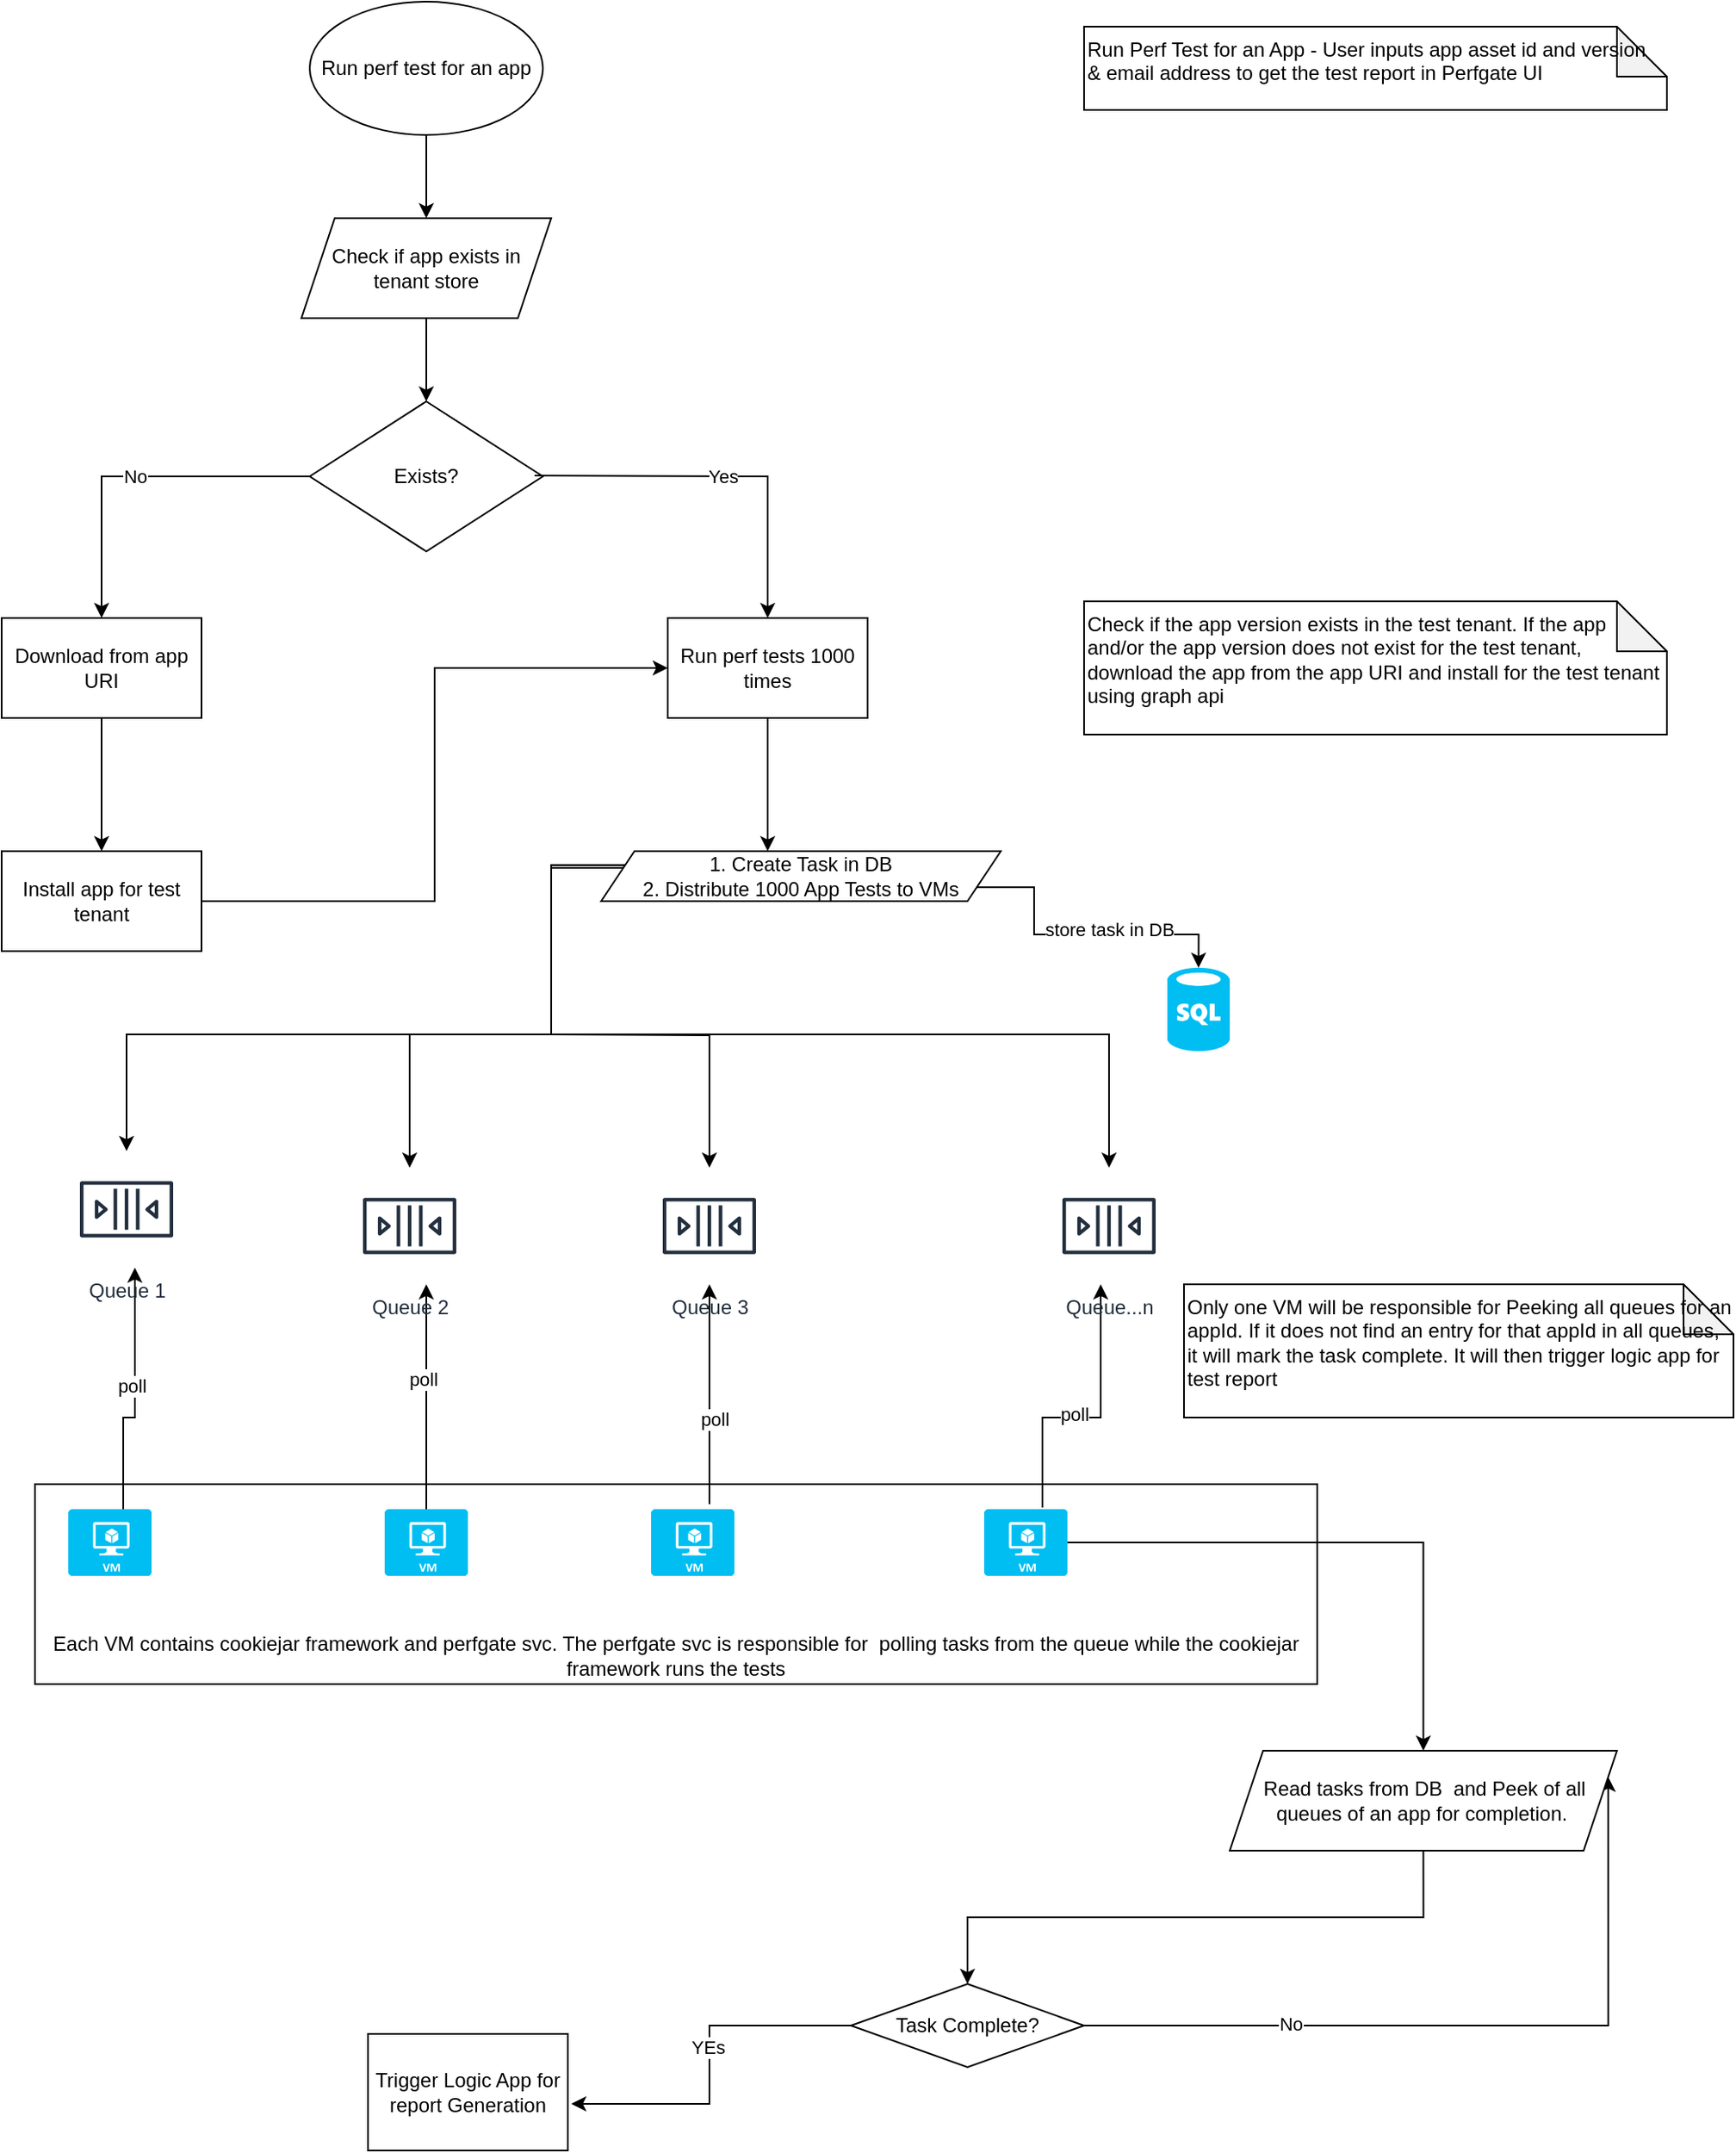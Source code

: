 <mxfile version="16.5.4" type="github">
  <diagram id="0N5EAT0uYaVRdyBHmvxT" name="Page-1">
    <mxGraphModel dx="2062" dy="786" grid="1" gridSize="10" guides="1" tooltips="1" connect="1" arrows="1" fold="1" page="1" pageScale="1" pageWidth="1100" pageHeight="1700" background="none" math="0" shadow="0">
      <root>
        <mxCell id="0" />
        <mxCell id="1" parent="0" />
        <mxCell id="eZgN1Aya_gJIHeBSr3sO-71" value="Each VM contains cookiejar framework and perfgate svc. The perfgate svc is responsible for&amp;nbsp; polling tasks from the queue while the cookiejar framework runs the tests" style="rounded=0;whiteSpace=wrap;html=1;verticalAlign=bottom;" vertex="1" parent="1">
          <mxGeometry x="70" y="910" width="770" height="120" as="geometry" />
        </mxCell>
        <mxCell id="eZgN1Aya_gJIHeBSr3sO-17" value="" style="edgeStyle=orthogonalEdgeStyle;rounded=0;orthogonalLoop=1;jettySize=auto;html=1;" edge="1" parent="1" source="eZgN1Aya_gJIHeBSr3sO-3" target="eZgN1Aya_gJIHeBSr3sO-4">
          <mxGeometry relative="1" as="geometry" />
        </mxCell>
        <mxCell id="eZgN1Aya_gJIHeBSr3sO-3" value="Run perf test for an app" style="ellipse;whiteSpace=wrap;html=1;" vertex="1" parent="1">
          <mxGeometry x="235" y="20" width="140" height="80" as="geometry" />
        </mxCell>
        <mxCell id="eZgN1Aya_gJIHeBSr3sO-18" value="" style="edgeStyle=orthogonalEdgeStyle;rounded=0;orthogonalLoop=1;jettySize=auto;html=1;" edge="1" parent="1" source="eZgN1Aya_gJIHeBSr3sO-4" target="eZgN1Aya_gJIHeBSr3sO-5">
          <mxGeometry relative="1" as="geometry" />
        </mxCell>
        <mxCell id="eZgN1Aya_gJIHeBSr3sO-4" value="Check if app exists in tenant store" style="shape=parallelogram;perimeter=parallelogramPerimeter;whiteSpace=wrap;html=1;fixedSize=1;" vertex="1" parent="1">
          <mxGeometry x="230" y="150" width="150" height="60" as="geometry" />
        </mxCell>
        <mxCell id="eZgN1Aya_gJIHeBSr3sO-5" value="Exists?" style="rhombus;whiteSpace=wrap;html=1;" vertex="1" parent="1">
          <mxGeometry x="235" y="260" width="140" height="90" as="geometry" />
        </mxCell>
        <mxCell id="eZgN1Aya_gJIHeBSr3sO-8" value="" style="endArrow=classic;html=1;rounded=0;exitX=0;exitY=0.5;exitDx=0;exitDy=0;" edge="1" parent="1" source="eZgN1Aya_gJIHeBSr3sO-5">
          <mxGeometry relative="1" as="geometry">
            <mxPoint x="260" y="310" as="sourcePoint" />
            <mxPoint x="110" y="390" as="targetPoint" />
            <Array as="points">
              <mxPoint x="110" y="305" />
            </Array>
          </mxGeometry>
        </mxCell>
        <mxCell id="eZgN1Aya_gJIHeBSr3sO-9" value="No" style="edgeLabel;resizable=0;html=1;align=center;verticalAlign=middle;" connectable="0" vertex="1" parent="eZgN1Aya_gJIHeBSr3sO-8">
          <mxGeometry relative="1" as="geometry" />
        </mxCell>
        <mxCell id="eZgN1Aya_gJIHeBSr3sO-16" value="" style="edgeStyle=orthogonalEdgeStyle;rounded=0;orthogonalLoop=1;jettySize=auto;html=1;" edge="1" parent="1" source="eZgN1Aya_gJIHeBSr3sO-10" target="eZgN1Aya_gJIHeBSr3sO-15">
          <mxGeometry relative="1" as="geometry" />
        </mxCell>
        <mxCell id="eZgN1Aya_gJIHeBSr3sO-10" value="Download from app URI" style="rounded=0;whiteSpace=wrap;html=1;" vertex="1" parent="1">
          <mxGeometry x="50" y="390" width="120" height="60" as="geometry" />
        </mxCell>
        <mxCell id="eZgN1Aya_gJIHeBSr3sO-11" value="" style="endArrow=classic;html=1;rounded=0;entryX=0.5;entryY=0;entryDx=0;entryDy=0;" edge="1" parent="1" target="eZgN1Aya_gJIHeBSr3sO-13">
          <mxGeometry relative="1" as="geometry">
            <mxPoint x="370" y="304.5" as="sourcePoint" />
            <mxPoint x="500" y="390" as="targetPoint" />
            <Array as="points">
              <mxPoint x="510" y="305" />
            </Array>
          </mxGeometry>
        </mxCell>
        <mxCell id="eZgN1Aya_gJIHeBSr3sO-12" value="Yes" style="edgeLabel;resizable=0;html=1;align=center;verticalAlign=middle;" connectable="0" vertex="1" parent="eZgN1Aya_gJIHeBSr3sO-11">
          <mxGeometry relative="1" as="geometry" />
        </mxCell>
        <mxCell id="eZgN1Aya_gJIHeBSr3sO-60" value="" style="edgeStyle=orthogonalEdgeStyle;rounded=0;orthogonalLoop=1;jettySize=auto;html=1;" edge="1" parent="1" source="eZgN1Aya_gJIHeBSr3sO-13" target="eZgN1Aya_gJIHeBSr3sO-44">
          <mxGeometry relative="1" as="geometry">
            <Array as="points">
              <mxPoint x="510" y="530" />
              <mxPoint x="510" y="530" />
            </Array>
          </mxGeometry>
        </mxCell>
        <mxCell id="eZgN1Aya_gJIHeBSr3sO-13" value="Run perf tests 1000 times" style="rounded=0;whiteSpace=wrap;html=1;" vertex="1" parent="1">
          <mxGeometry x="450" y="390" width="120" height="60" as="geometry" />
        </mxCell>
        <mxCell id="eZgN1Aya_gJIHeBSr3sO-31" style="edgeStyle=orthogonalEdgeStyle;rounded=0;orthogonalLoop=1;jettySize=auto;html=1;entryX=0;entryY=0.5;entryDx=0;entryDy=0;" edge="1" parent="1" source="eZgN1Aya_gJIHeBSr3sO-15" target="eZgN1Aya_gJIHeBSr3sO-13">
          <mxGeometry relative="1" as="geometry">
            <mxPoint x="390" y="420" as="targetPoint" />
          </mxGeometry>
        </mxCell>
        <mxCell id="eZgN1Aya_gJIHeBSr3sO-15" value="Install app for test tenant" style="rounded=0;whiteSpace=wrap;html=1;" vertex="1" parent="1">
          <mxGeometry x="50" y="530" width="120" height="60" as="geometry" />
        </mxCell>
        <mxCell id="eZgN1Aya_gJIHeBSr3sO-27" value="Run Perf Test for an App - User inputs app asset id and version&amp;nbsp; &amp;amp; email address to get the test report in Perfgate UI" style="shape=note;whiteSpace=wrap;html=1;backgroundOutline=1;darkOpacity=0.05;align=left;verticalAlign=top;" vertex="1" parent="1">
          <mxGeometry x="700" y="35" width="350" height="50" as="geometry" />
        </mxCell>
        <mxCell id="eZgN1Aya_gJIHeBSr3sO-30" value="Check if the app version exists in the test tenant. If the app and/or the app version does not exist for the test tenant, download the app from the app URI and install for the test tenant using graph api&amp;nbsp;&lt;br&gt;" style="shape=note;whiteSpace=wrap;html=1;backgroundOutline=1;darkOpacity=0.05;align=left;verticalAlign=top;" vertex="1" parent="1">
          <mxGeometry x="700" y="380" width="350" height="80" as="geometry" />
        </mxCell>
        <mxCell id="eZgN1Aya_gJIHeBSr3sO-79" style="edgeStyle=orthogonalEdgeStyle;rounded=0;orthogonalLoop=1;jettySize=auto;html=1;exitX=0;exitY=0.25;exitDx=0;exitDy=0;" edge="1" parent="1" source="eZgN1Aya_gJIHeBSr3sO-44" target="eZgN1Aya_gJIHeBSr3sO-99">
          <mxGeometry relative="1" as="geometry">
            <mxPoint x="505" y="670" as="targetPoint" />
            <mxPoint x="505" y="570" as="sourcePoint" />
            <Array as="points">
              <mxPoint x="380" y="538" />
              <mxPoint x="380" y="640" />
              <mxPoint x="125" y="640" />
            </Array>
          </mxGeometry>
        </mxCell>
        <mxCell id="eZgN1Aya_gJIHeBSr3sO-85" style="edgeStyle=orthogonalEdgeStyle;rounded=0;orthogonalLoop=1;jettySize=auto;html=1;entryX=0.5;entryY=0;entryDx=0;entryDy=0;entryPerimeter=0;exitX=1;exitY=0.75;exitDx=0;exitDy=0;" edge="1" parent="1" source="eZgN1Aya_gJIHeBSr3sO-44" target="eZgN1Aya_gJIHeBSr3sO-84">
          <mxGeometry relative="1" as="geometry">
            <Array as="points">
              <mxPoint x="670" y="552" />
              <mxPoint x="670" y="580" />
            </Array>
          </mxGeometry>
        </mxCell>
        <mxCell id="eZgN1Aya_gJIHeBSr3sO-86" value="store task in DB&lt;br&gt;" style="edgeLabel;html=1;align=center;verticalAlign=middle;resizable=0;points=[];" vertex="1" connectable="0" parent="eZgN1Aya_gJIHeBSr3sO-85">
          <mxGeometry x="0.192" y="3" relative="1" as="geometry">
            <mxPoint as="offset" />
          </mxGeometry>
        </mxCell>
        <mxCell id="eZgN1Aya_gJIHeBSr3sO-108" style="edgeStyle=orthogonalEdgeStyle;rounded=0;orthogonalLoop=1;jettySize=auto;html=1;" edge="1" parent="1" target="eZgN1Aya_gJIHeBSr3sO-102">
          <mxGeometry relative="1" as="geometry">
            <mxPoint x="380" y="640" as="sourcePoint" />
          </mxGeometry>
        </mxCell>
        <mxCell id="eZgN1Aya_gJIHeBSr3sO-109" style="edgeStyle=orthogonalEdgeStyle;rounded=0;orthogonalLoop=1;jettySize=auto;html=1;exitX=0;exitY=0.25;exitDx=0;exitDy=0;" edge="1" parent="1" source="eZgN1Aya_gJIHeBSr3sO-44" target="eZgN1Aya_gJIHeBSr3sO-103">
          <mxGeometry relative="1" as="geometry">
            <Array as="points">
              <mxPoint x="380" y="538" />
              <mxPoint x="380" y="640" />
              <mxPoint x="295" y="640" />
            </Array>
          </mxGeometry>
        </mxCell>
        <mxCell id="eZgN1Aya_gJIHeBSr3sO-110" style="edgeStyle=orthogonalEdgeStyle;rounded=0;orthogonalLoop=1;jettySize=auto;html=1;" edge="1" parent="1" source="eZgN1Aya_gJIHeBSr3sO-44" target="eZgN1Aya_gJIHeBSr3sO-101">
          <mxGeometry relative="1" as="geometry">
            <Array as="points">
              <mxPoint x="380" y="540" />
              <mxPoint x="380" y="640" />
              <mxPoint x="715" y="640" />
            </Array>
          </mxGeometry>
        </mxCell>
        <mxCell id="eZgN1Aya_gJIHeBSr3sO-44" value="1. Create Task in DB&lt;br&gt;2. Distribute 1000 App Tests to VMs" style="shape=parallelogram;perimeter=parallelogramPerimeter;whiteSpace=wrap;html=1;fixedSize=1;" vertex="1" parent="1">
          <mxGeometry x="410" y="530" width="240" height="30" as="geometry" />
        </mxCell>
        <mxCell id="eZgN1Aya_gJIHeBSr3sO-77" style="edgeStyle=orthogonalEdgeStyle;rounded=0;orthogonalLoop=1;jettySize=auto;html=1;exitX=0.7;exitY=-0.025;exitDx=0;exitDy=0;exitPerimeter=0;" edge="1" parent="1" source="eZgN1Aya_gJIHeBSr3sO-93" target="eZgN1Aya_gJIHeBSr3sO-101">
          <mxGeometry relative="1" as="geometry">
            <mxPoint x="530" y="780" as="targetPoint" />
            <mxPoint x="785" y="1000" as="sourcePoint" />
            <Array as="points">
              <mxPoint x="675" y="870" />
              <mxPoint x="710" y="870" />
            </Array>
          </mxGeometry>
        </mxCell>
        <mxCell id="eZgN1Aya_gJIHeBSr3sO-81" value="poll" style="edgeLabel;html=1;align=center;verticalAlign=middle;resizable=0;points=[];" vertex="1" connectable="0" parent="eZgN1Aya_gJIHeBSr3sO-77">
          <mxGeometry x="-0.14" y="2" relative="1" as="geometry">
            <mxPoint as="offset" />
          </mxGeometry>
        </mxCell>
        <mxCell id="eZgN1Aya_gJIHeBSr3sO-75" style="edgeStyle=orthogonalEdgeStyle;rounded=0;orthogonalLoop=1;jettySize=auto;html=1;exitX=0.7;exitY=-0.075;exitDx=0;exitDy=0;exitPerimeter=0;" edge="1" parent="1" source="eZgN1Aya_gJIHeBSr3sO-94" target="eZgN1Aya_gJIHeBSr3sO-102">
          <mxGeometry relative="1" as="geometry">
            <mxPoint x="510" y="780" as="targetPoint" />
            <mxPoint x="450" y="880" as="sourcePoint" />
            <Array as="points" />
          </mxGeometry>
        </mxCell>
        <mxCell id="eZgN1Aya_gJIHeBSr3sO-80" value="poll" style="edgeLabel;html=1;align=center;verticalAlign=middle;resizable=0;points=[];" vertex="1" connectable="0" parent="eZgN1Aya_gJIHeBSr3sO-75">
          <mxGeometry x="-0.219" y="-3" relative="1" as="geometry">
            <mxPoint as="offset" />
          </mxGeometry>
        </mxCell>
        <mxCell id="eZgN1Aya_gJIHeBSr3sO-62" style="edgeStyle=orthogonalEdgeStyle;rounded=0;orthogonalLoop=1;jettySize=auto;html=1;exitX=0.46;exitY=0.175;exitDx=0;exitDy=0;exitPerimeter=0;" edge="1" parent="1" source="eZgN1Aya_gJIHeBSr3sO-92" target="eZgN1Aya_gJIHeBSr3sO-99">
          <mxGeometry relative="1" as="geometry">
            <mxPoint x="125" y="1000" as="sourcePoint" />
            <mxPoint x="470" y="780" as="targetPoint" />
            <Array as="points">
              <mxPoint x="123" y="932" />
              <mxPoint x="123" y="870" />
              <mxPoint x="130" y="870" />
            </Array>
          </mxGeometry>
        </mxCell>
        <mxCell id="eZgN1Aya_gJIHeBSr3sO-72" value="poll" style="edgeLabel;html=1;align=center;verticalAlign=middle;resizable=0;points=[];" vertex="1" connectable="0" parent="eZgN1Aya_gJIHeBSr3sO-62">
          <mxGeometry x="0.163" y="2" relative="1" as="geometry">
            <mxPoint as="offset" />
          </mxGeometry>
        </mxCell>
        <mxCell id="eZgN1Aya_gJIHeBSr3sO-73" style="edgeStyle=orthogonalEdgeStyle;rounded=0;orthogonalLoop=1;jettySize=auto;html=1;exitX=0.5;exitY=0;exitDx=0;exitDy=0;exitPerimeter=0;" edge="1" parent="1" source="eZgN1Aya_gJIHeBSr3sO-95" target="eZgN1Aya_gJIHeBSr3sO-103">
          <mxGeometry relative="1" as="geometry">
            <mxPoint x="310" y="1000" as="sourcePoint" />
            <mxPoint x="490" y="780" as="targetPoint" />
            <Array as="points">
              <mxPoint x="305" y="840" />
              <mxPoint x="305" y="840" />
            </Array>
          </mxGeometry>
        </mxCell>
        <mxCell id="eZgN1Aya_gJIHeBSr3sO-74" value="poll" style="edgeLabel;html=1;align=center;verticalAlign=middle;resizable=0;points=[];" vertex="1" connectable="0" parent="eZgN1Aya_gJIHeBSr3sO-73">
          <mxGeometry x="0.163" y="2" relative="1" as="geometry">
            <mxPoint as="offset" />
          </mxGeometry>
        </mxCell>
        <mxCell id="eZgN1Aya_gJIHeBSr3sO-84" value="" style="verticalLabelPosition=bottom;html=1;verticalAlign=top;align=center;strokeColor=none;fillColor=#00BEF2;shape=mxgraph.azure.sql_database;" vertex="1" parent="1">
          <mxGeometry x="750" y="600" width="37.5" height="50" as="geometry" />
        </mxCell>
        <mxCell id="eZgN1Aya_gJIHeBSr3sO-90" value="Only one VM will be responsible for Peeking all queues for an appId. If it does not find an entry for that appId in all queues, it will mark the task complete. It will then trigger logic app for test report" style="shape=note;whiteSpace=wrap;html=1;backgroundOutline=1;darkOpacity=0.05;align=left;labelPosition=center;verticalLabelPosition=middle;verticalAlign=top;" vertex="1" parent="1">
          <mxGeometry x="760" y="790" width="330" height="80" as="geometry" />
        </mxCell>
        <mxCell id="eZgN1Aya_gJIHeBSr3sO-92" value="" style="verticalLabelPosition=bottom;html=1;verticalAlign=top;align=center;strokeColor=none;fillColor=#00BEF2;shape=mxgraph.azure.virtual_machine;" vertex="1" parent="1">
          <mxGeometry x="90" y="925" width="50" height="40" as="geometry" />
        </mxCell>
        <mxCell id="eZgN1Aya_gJIHeBSr3sO-125" style="edgeStyle=orthogonalEdgeStyle;rounded=0;orthogonalLoop=1;jettySize=auto;html=1;" edge="1" parent="1" source="eZgN1Aya_gJIHeBSr3sO-93" target="eZgN1Aya_gJIHeBSr3sO-123">
          <mxGeometry relative="1" as="geometry" />
        </mxCell>
        <mxCell id="eZgN1Aya_gJIHeBSr3sO-93" value="" style="verticalLabelPosition=bottom;html=1;verticalAlign=top;align=center;strokeColor=none;fillColor=#00BEF2;shape=mxgraph.azure.virtual_machine;" vertex="1" parent="1">
          <mxGeometry x="640" y="925" width="50" height="40" as="geometry" />
        </mxCell>
        <mxCell id="eZgN1Aya_gJIHeBSr3sO-94" value="" style="verticalLabelPosition=bottom;html=1;verticalAlign=top;align=center;strokeColor=none;fillColor=#00BEF2;shape=mxgraph.azure.virtual_machine;" vertex="1" parent="1">
          <mxGeometry x="440" y="925" width="50" height="40" as="geometry" />
        </mxCell>
        <mxCell id="eZgN1Aya_gJIHeBSr3sO-95" value="" style="verticalLabelPosition=bottom;html=1;verticalAlign=top;align=center;strokeColor=none;fillColor=#00BEF2;shape=mxgraph.azure.virtual_machine;" vertex="1" parent="1">
          <mxGeometry x="280" y="925" width="50" height="40" as="geometry" />
        </mxCell>
        <mxCell id="eZgN1Aya_gJIHeBSr3sO-99" value="Queue 1" style="sketch=0;outlineConnect=0;fontColor=#232F3E;gradientColor=none;strokeColor=#232F3E;fillColor=#ffffff;dashed=0;verticalLabelPosition=bottom;verticalAlign=top;align=center;html=1;fontSize=12;fontStyle=0;aspect=fixed;shape=mxgraph.aws4.resourceIcon;resIcon=mxgraph.aws4.queue;" vertex="1" parent="1">
          <mxGeometry x="90" y="710" width="70" height="70" as="geometry" />
        </mxCell>
        <mxCell id="eZgN1Aya_gJIHeBSr3sO-101" value="Queue...n" style="sketch=0;outlineConnect=0;fontColor=#232F3E;gradientColor=none;strokeColor=#232F3E;fillColor=#ffffff;dashed=0;verticalLabelPosition=bottom;verticalAlign=top;align=center;html=1;fontSize=12;fontStyle=0;aspect=fixed;shape=mxgraph.aws4.resourceIcon;resIcon=mxgraph.aws4.queue;" vertex="1" parent="1">
          <mxGeometry x="680" y="720" width="70" height="70" as="geometry" />
        </mxCell>
        <mxCell id="eZgN1Aya_gJIHeBSr3sO-102" value="Queue 3" style="sketch=0;outlineConnect=0;fontColor=#232F3E;gradientColor=none;strokeColor=#232F3E;fillColor=#ffffff;dashed=0;verticalLabelPosition=bottom;verticalAlign=top;align=center;html=1;fontSize=12;fontStyle=0;aspect=fixed;shape=mxgraph.aws4.resourceIcon;resIcon=mxgraph.aws4.queue;" vertex="1" parent="1">
          <mxGeometry x="440" y="720" width="70" height="70" as="geometry" />
        </mxCell>
        <mxCell id="eZgN1Aya_gJIHeBSr3sO-103" value="Queue 2" style="sketch=0;outlineConnect=0;fontColor=#232F3E;gradientColor=none;strokeColor=#232F3E;fillColor=#ffffff;dashed=0;verticalLabelPosition=bottom;verticalAlign=top;align=center;html=1;fontSize=12;fontStyle=0;aspect=fixed;shape=mxgraph.aws4.resourceIcon;resIcon=mxgraph.aws4.queue;" vertex="1" parent="1">
          <mxGeometry x="260" y="720" width="70" height="70" as="geometry" />
        </mxCell>
        <mxCell id="eZgN1Aya_gJIHeBSr3sO-127" style="edgeStyle=orthogonalEdgeStyle;rounded=0;orthogonalLoop=1;jettySize=auto;html=1;entryX=1.017;entryY=0.6;entryDx=0;entryDy=0;entryPerimeter=0;" edge="1" parent="1" source="eZgN1Aya_gJIHeBSr3sO-113" target="eZgN1Aya_gJIHeBSr3sO-118">
          <mxGeometry relative="1" as="geometry" />
        </mxCell>
        <mxCell id="eZgN1Aya_gJIHeBSr3sO-128" value="YEs" style="edgeLabel;html=1;align=center;verticalAlign=middle;resizable=0;points=[];" vertex="1" connectable="0" parent="eZgN1Aya_gJIHeBSr3sO-127">
          <mxGeometry x="-0.088" y="-1" relative="1" as="geometry">
            <mxPoint as="offset" />
          </mxGeometry>
        </mxCell>
        <mxCell id="eZgN1Aya_gJIHeBSr3sO-129" style="edgeStyle=orthogonalEdgeStyle;rounded=0;orthogonalLoop=1;jettySize=auto;html=1;entryX=1;entryY=0.25;entryDx=0;entryDy=0;" edge="1" parent="1" source="eZgN1Aya_gJIHeBSr3sO-113" target="eZgN1Aya_gJIHeBSr3sO-123">
          <mxGeometry relative="1" as="geometry" />
        </mxCell>
        <mxCell id="eZgN1Aya_gJIHeBSr3sO-130" value="No" style="edgeLabel;html=1;align=center;verticalAlign=middle;resizable=0;points=[];" vertex="1" connectable="0" parent="eZgN1Aya_gJIHeBSr3sO-129">
          <mxGeometry x="-0.466" y="1" relative="1" as="geometry">
            <mxPoint as="offset" />
          </mxGeometry>
        </mxCell>
        <mxCell id="eZgN1Aya_gJIHeBSr3sO-113" value="Task Complete?" style="rhombus;whiteSpace=wrap;html=1;" vertex="1" parent="1">
          <mxGeometry x="560" y="1210" width="140" height="50" as="geometry" />
        </mxCell>
        <mxCell id="eZgN1Aya_gJIHeBSr3sO-118" value="Trigger Logic App for report Generation" style="rounded=0;whiteSpace=wrap;html=1;" vertex="1" parent="1">
          <mxGeometry x="270" y="1240" width="120" height="70" as="geometry" />
        </mxCell>
        <mxCell id="eZgN1Aya_gJIHeBSr3sO-126" style="edgeStyle=orthogonalEdgeStyle;rounded=0;orthogonalLoop=1;jettySize=auto;html=1;exitX=0.5;exitY=1;exitDx=0;exitDy=0;entryX=0.5;entryY=0;entryDx=0;entryDy=0;" edge="1" parent="1" source="eZgN1Aya_gJIHeBSr3sO-123" target="eZgN1Aya_gJIHeBSr3sO-113">
          <mxGeometry relative="1" as="geometry" />
        </mxCell>
        <mxCell id="eZgN1Aya_gJIHeBSr3sO-123" value="&lt;span style=&quot;text-align: left&quot;&gt;Read tasks from DB&amp;nbsp; and Peek of all queues of an app for completion.&amp;nbsp;&lt;/span&gt;" style="shape=parallelogram;perimeter=parallelogramPerimeter;whiteSpace=wrap;html=1;fixedSize=1;" vertex="1" parent="1">
          <mxGeometry x="787.5" y="1070" width="232.5" height="60" as="geometry" />
        </mxCell>
      </root>
    </mxGraphModel>
  </diagram>
</mxfile>
